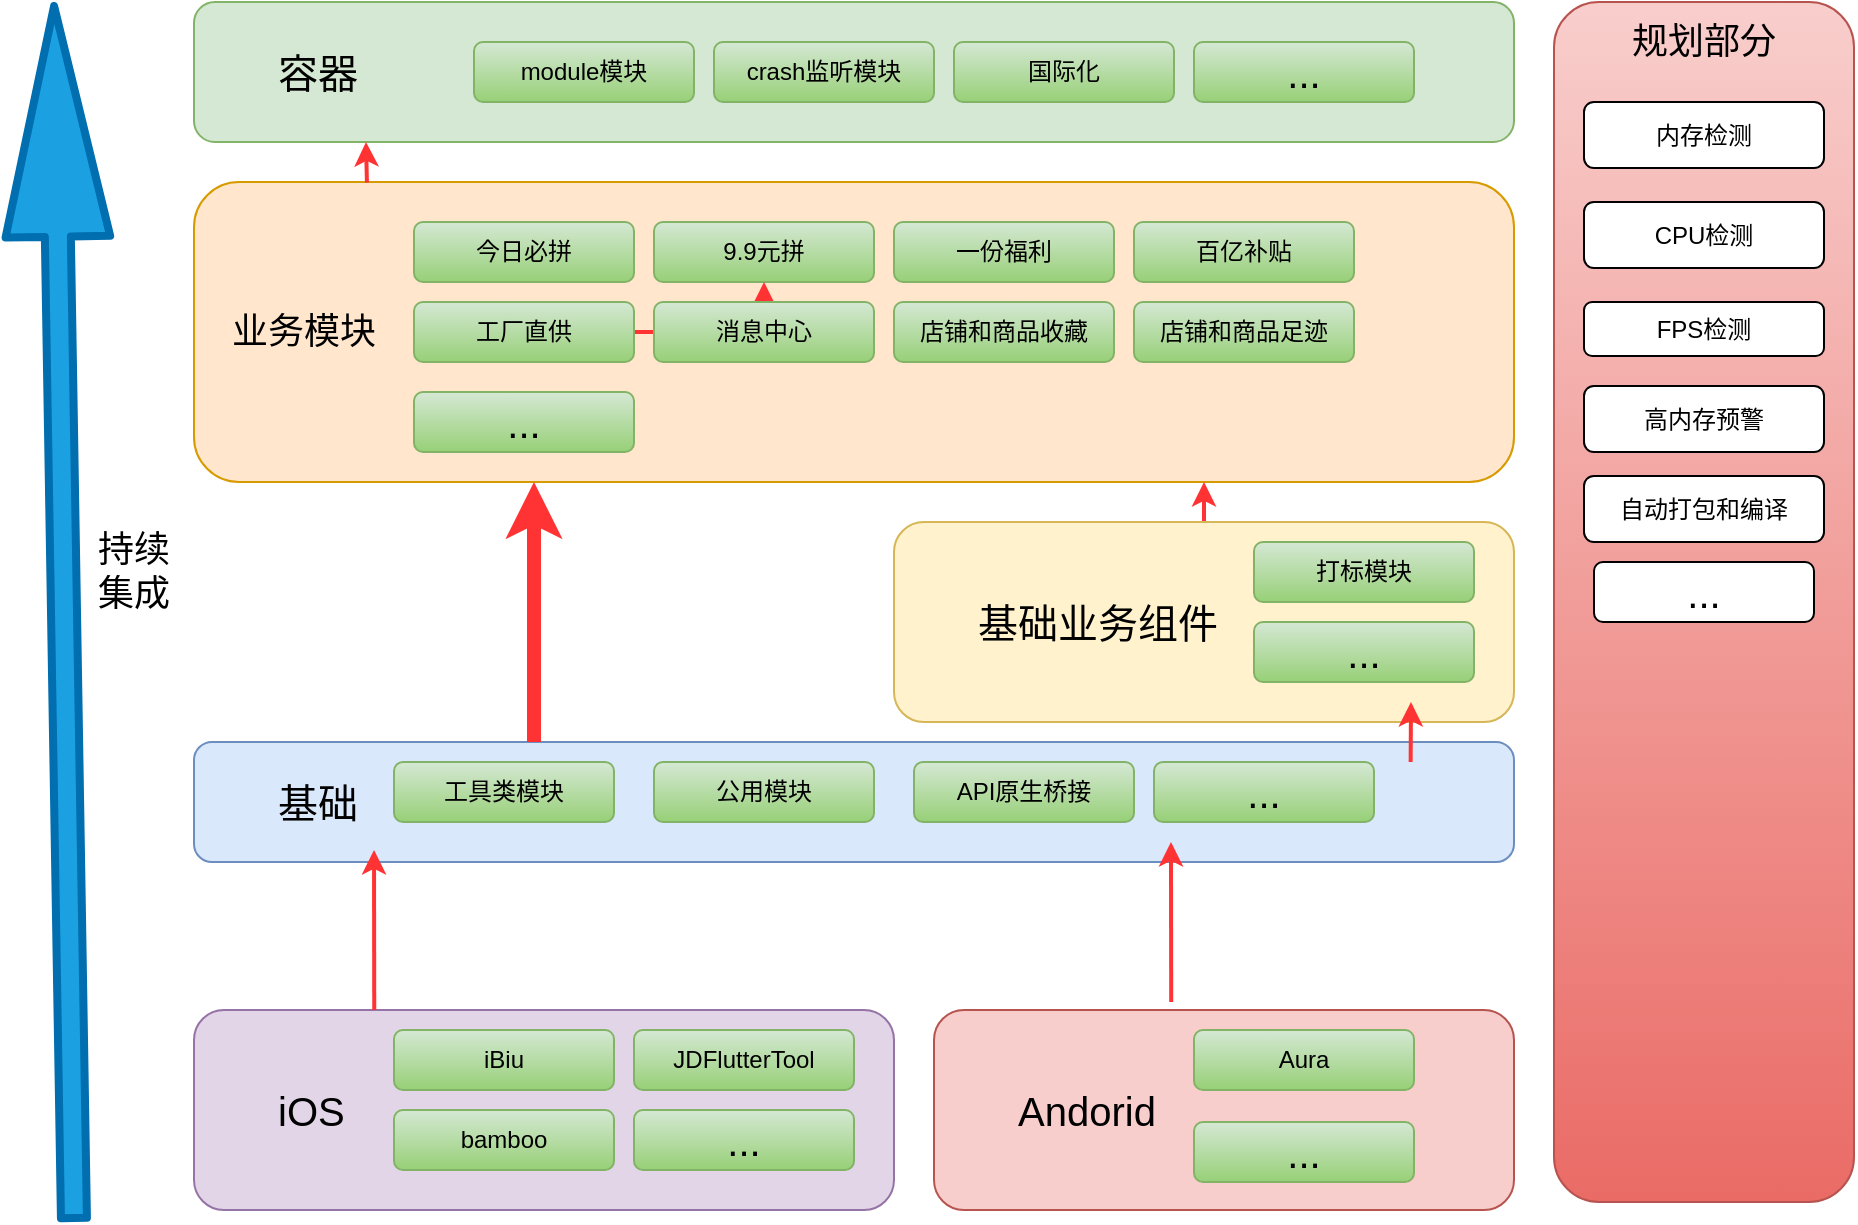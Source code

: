 <mxfile version="13.10.9" type="github">
  <diagram id="7c7wTVsJ-1AKTO58_DKk" name="Page-1">
    <mxGraphModel dx="2142" dy="1384" grid="1" gridSize="10" guides="1" tooltips="1" connect="1" arrows="1" fold="1" page="1" pageScale="1" pageWidth="827" pageHeight="1169" math="0" shadow="0">
      <root>
        <mxCell id="0" />
        <mxCell id="1" parent="0" />
        <mxCell id="_nTQD1EfkVJDelAB65c8-3" value="" style="shape=flexArrow;endArrow=classic;html=1;strokeColor=#006EAF;fillColor=#1ba1e2;strokeWidth=4;endWidth=35.294;endSize=37.118;" edge="1" parent="1">
          <mxGeometry width="50" height="50" relative="1" as="geometry">
            <mxPoint x="50" y="690" as="sourcePoint" />
            <mxPoint x="40" y="80" as="targetPoint" />
          </mxGeometry>
        </mxCell>
        <mxCell id="_nTQD1EfkVJDelAB65c8-4" value="&lt;blockquote style=&quot;margin: 0 0 0 40px ; border: none ; padding: 0px&quot;&gt;&lt;div&gt;&lt;span&gt;&lt;font style=&quot;font-size: 20px&quot;&gt;容器&lt;/font&gt;&lt;/span&gt;&lt;/div&gt;&lt;/blockquote&gt;" style="rounded=1;whiteSpace=wrap;html=1;align=left;fillColor=#d5e8d4;strokeColor=#82b366;" vertex="1" parent="1">
          <mxGeometry x="110" y="80" width="660" height="70" as="geometry" />
        </mxCell>
        <mxCell id="_nTQD1EfkVJDelAB65c8-6" value="module模块" style="rounded=1;whiteSpace=wrap;html=1;gradientColor=#97d077;fillColor=#d5e8d4;strokeColor=#82b366;" vertex="1" parent="1">
          <mxGeometry x="250" y="100" width="110" height="30" as="geometry" />
        </mxCell>
        <mxCell id="_nTQD1EfkVJDelAB65c8-7" value="crash监听模块" style="rounded=1;whiteSpace=wrap;html=1;gradientColor=#97d077;fillColor=#d5e8d4;strokeColor=#82b366;" vertex="1" parent="1">
          <mxGeometry x="370" y="100" width="110" height="30" as="geometry" />
        </mxCell>
        <mxCell id="_nTQD1EfkVJDelAB65c8-8" value="国际化" style="rounded=1;whiteSpace=wrap;html=1;gradientColor=#97d077;fillColor=#d5e8d4;strokeColor=#82b366;" vertex="1" parent="1">
          <mxGeometry x="490" y="100" width="110" height="30" as="geometry" />
        </mxCell>
        <mxCell id="_nTQD1EfkVJDelAB65c8-9" value="&lt;font style=&quot;font-size: 20px&quot;&gt;...&lt;/font&gt;" style="rounded=1;whiteSpace=wrap;html=1;gradientColor=#97d077;fillColor=#d5e8d4;strokeColor=#82b366;" vertex="1" parent="1">
          <mxGeometry x="610" y="100" width="110" height="30" as="geometry" />
        </mxCell>
        <mxCell id="_nTQD1EfkVJDelAB65c8-10" value="&lt;blockquote style=&quot;margin: 0 0 0 40px ; border: none ; padding: 0px&quot;&gt;&lt;br&gt;&lt;/blockquote&gt;" style="rounded=1;whiteSpace=wrap;html=1;align=left;fillColor=#ffe6cc;strokeColor=#d79b00;" vertex="1" parent="1">
          <mxGeometry x="110" y="170" width="660" height="150" as="geometry" />
        </mxCell>
        <mxCell id="_nTQD1EfkVJDelAB65c8-11" value="今日必拼" style="rounded=1;whiteSpace=wrap;html=1;gradientColor=#97d077;fillColor=#d5e8d4;strokeColor=#82b366;" vertex="1" parent="1">
          <mxGeometry x="220" y="190" width="110" height="30" as="geometry" />
        </mxCell>
        <mxCell id="_nTQD1EfkVJDelAB65c8-12" value="9.9元拼" style="rounded=1;whiteSpace=wrap;html=1;gradientColor=#97d077;fillColor=#d5e8d4;strokeColor=#82b366;" vertex="1" parent="1">
          <mxGeometry x="340" y="190" width="110" height="30" as="geometry" />
        </mxCell>
        <mxCell id="_nTQD1EfkVJDelAB65c8-13" value="一份福利" style="rounded=1;whiteSpace=wrap;html=1;gradientColor=#97d077;fillColor=#d5e8d4;strokeColor=#82b366;" vertex="1" parent="1">
          <mxGeometry x="460" y="190" width="110" height="30" as="geometry" />
        </mxCell>
        <mxCell id="_nTQD1EfkVJDelAB65c8-14" value="百亿补贴" style="rounded=1;whiteSpace=wrap;html=1;gradientColor=#97d077;fillColor=#d5e8d4;strokeColor=#82b366;" vertex="1" parent="1">
          <mxGeometry x="580" y="190" width="110" height="30" as="geometry" />
        </mxCell>
        <mxCell id="_nTQD1EfkVJDelAB65c8-59" value="" style="edgeStyle=orthogonalEdgeStyle;rounded=0;orthogonalLoop=1;jettySize=auto;html=1;strokeColor=#FF3333;strokeWidth=2;fontSize=1;" edge="1" parent="1" source="_nTQD1EfkVJDelAB65c8-15" target="_nTQD1EfkVJDelAB65c8-12">
          <mxGeometry relative="1" as="geometry" />
        </mxCell>
        <mxCell id="_nTQD1EfkVJDelAB65c8-15" value="工厂直供" style="rounded=1;whiteSpace=wrap;html=1;gradientColor=#97d077;fillColor=#d5e8d4;strokeColor=#82b366;" vertex="1" parent="1">
          <mxGeometry x="220" y="230" width="110" height="30" as="geometry" />
        </mxCell>
        <mxCell id="_nTQD1EfkVJDelAB65c8-16" value="消息中心" style="rounded=1;whiteSpace=wrap;html=1;gradientColor=#97d077;fillColor=#d5e8d4;strokeColor=#82b366;" vertex="1" parent="1">
          <mxGeometry x="340" y="230" width="110" height="30" as="geometry" />
        </mxCell>
        <mxCell id="_nTQD1EfkVJDelAB65c8-17" value="店铺和商品收藏" style="rounded=1;whiteSpace=wrap;html=1;gradientColor=#97d077;fillColor=#d5e8d4;strokeColor=#82b366;" vertex="1" parent="1">
          <mxGeometry x="460" y="230" width="110" height="30" as="geometry" />
        </mxCell>
        <mxCell id="_nTQD1EfkVJDelAB65c8-18" value="店铺和商品足迹" style="rounded=1;whiteSpace=wrap;html=1;gradientColor=#97d077;fillColor=#d5e8d4;strokeColor=#82b366;" vertex="1" parent="1">
          <mxGeometry x="580" y="230" width="110" height="30" as="geometry" />
        </mxCell>
        <mxCell id="_nTQD1EfkVJDelAB65c8-20" value="&lt;font style=&quot;font-size: 20px&quot;&gt;...&lt;/font&gt;" style="rounded=1;whiteSpace=wrap;html=1;gradientColor=#97d077;fillColor=#d5e8d4;strokeColor=#82b366;" vertex="1" parent="1">
          <mxGeometry x="220" y="275" width="110" height="30" as="geometry" />
        </mxCell>
        <mxCell id="_nTQD1EfkVJDelAB65c8-57" style="edgeStyle=orthogonalEdgeStyle;rounded=0;orthogonalLoop=1;jettySize=auto;html=1;strokeColor=#FF3333;strokeWidth=2;fontSize=1;" edge="1" parent="1" source="_nTQD1EfkVJDelAB65c8-22">
          <mxGeometry relative="1" as="geometry">
            <mxPoint x="615" y="320" as="targetPoint" />
          </mxGeometry>
        </mxCell>
        <mxCell id="_nTQD1EfkVJDelAB65c8-22" value="&lt;blockquote style=&quot;margin: 0 0 0 40px ; border: none ; padding: 0px&quot;&gt;&lt;div&gt;&lt;span&gt;&lt;font style=&quot;font-size: 20px&quot;&gt;基础业务组件&lt;/font&gt;&lt;/span&gt;&lt;/div&gt;&lt;/blockquote&gt;" style="rounded=1;whiteSpace=wrap;html=1;align=left;fillColor=#fff2cc;strokeColor=#d6b656;" vertex="1" parent="1">
          <mxGeometry x="460" y="340" width="310" height="100" as="geometry" />
        </mxCell>
        <mxCell id="_nTQD1EfkVJDelAB65c8-23" value="打标模块" style="rounded=1;whiteSpace=wrap;html=1;gradientColor=#97d077;fillColor=#d5e8d4;strokeColor=#82b366;" vertex="1" parent="1">
          <mxGeometry x="640" y="350" width="110" height="30" as="geometry" />
        </mxCell>
        <mxCell id="_nTQD1EfkVJDelAB65c8-24" value="&lt;font style=&quot;font-size: 20px&quot;&gt;...&lt;/font&gt;" style="rounded=1;whiteSpace=wrap;html=1;gradientColor=#97d077;fillColor=#d5e8d4;strokeColor=#82b366;" vertex="1" parent="1">
          <mxGeometry x="640" y="390" width="110" height="30" as="geometry" />
        </mxCell>
        <mxCell id="_nTQD1EfkVJDelAB65c8-25" value="&lt;blockquote style=&quot;margin: 0 0 0 40px ; border: none ; padding: 0px&quot;&gt;&lt;div&gt;&lt;span&gt;&lt;font style=&quot;font-size: 20px&quot;&gt;基础&lt;/font&gt;&lt;/span&gt;&lt;/div&gt;&lt;/blockquote&gt;" style="rounded=1;whiteSpace=wrap;html=1;align=left;fillColor=#dae8fc;strokeColor=#6c8ebf;" vertex="1" parent="1">
          <mxGeometry x="110" y="450" width="660" height="60" as="geometry" />
        </mxCell>
        <mxCell id="_nTQD1EfkVJDelAB65c8-26" value="工具类模块" style="rounded=1;whiteSpace=wrap;html=1;gradientColor=#97d077;fillColor=#d5e8d4;strokeColor=#82b366;" vertex="1" parent="1">
          <mxGeometry x="210" y="460" width="110" height="30" as="geometry" />
        </mxCell>
        <mxCell id="_nTQD1EfkVJDelAB65c8-27" value="公用模块" style="rounded=1;whiteSpace=wrap;html=1;gradientColor=#97d077;fillColor=#d5e8d4;strokeColor=#82b366;" vertex="1" parent="1">
          <mxGeometry x="340" y="460" width="110" height="30" as="geometry" />
        </mxCell>
        <mxCell id="_nTQD1EfkVJDelAB65c8-28" value="API原生桥接" style="rounded=1;whiteSpace=wrap;html=1;gradientColor=#97d077;fillColor=#d5e8d4;strokeColor=#82b366;" vertex="1" parent="1">
          <mxGeometry x="470" y="460" width="110" height="30" as="geometry" />
        </mxCell>
        <mxCell id="_nTQD1EfkVJDelAB65c8-29" value="&lt;font style=&quot;font-size: 20px&quot;&gt;...&lt;/font&gt;" style="rounded=1;whiteSpace=wrap;html=1;gradientColor=#97d077;fillColor=#d5e8d4;strokeColor=#82b366;" vertex="1" parent="1">
          <mxGeometry x="590" y="460" width="110" height="30" as="geometry" />
        </mxCell>
        <mxCell id="_nTQD1EfkVJDelAB65c8-30" value="&lt;blockquote style=&quot;margin: 0 0 0 40px ; border: none ; padding: 0px&quot;&gt;&lt;span style=&quot;font-size: 20px&quot;&gt;iOS&lt;/span&gt;&lt;/blockquote&gt;" style="rounded=1;whiteSpace=wrap;html=1;align=left;fillColor=#e1d5e7;strokeColor=#9673a6;" vertex="1" parent="1">
          <mxGeometry x="110" y="584" width="350" height="100" as="geometry" />
        </mxCell>
        <mxCell id="_nTQD1EfkVJDelAB65c8-32" value="&lt;blockquote style=&quot;margin: 0 0 0 40px ; border: none ; padding: 0px&quot;&gt;&lt;span style=&quot;font-size: 20px&quot;&gt;Andorid&lt;/span&gt;&lt;/blockquote&gt;" style="rounded=1;whiteSpace=wrap;html=1;align=left;fillColor=#f8cecc;strokeColor=#b85450;" vertex="1" parent="1">
          <mxGeometry x="480" y="584" width="290" height="100" as="geometry" />
        </mxCell>
        <mxCell id="_nTQD1EfkVJDelAB65c8-33" value="iBiu" style="rounded=1;whiteSpace=wrap;html=1;gradientColor=#97d077;fillColor=#d5e8d4;strokeColor=#82b366;" vertex="1" parent="1">
          <mxGeometry x="210" y="594" width="110" height="30" as="geometry" />
        </mxCell>
        <mxCell id="_nTQD1EfkVJDelAB65c8-34" value="JDFlutterTool" style="rounded=1;whiteSpace=wrap;html=1;gradientColor=#97d077;fillColor=#d5e8d4;strokeColor=#82b366;" vertex="1" parent="1">
          <mxGeometry x="330" y="594" width="110" height="30" as="geometry" />
        </mxCell>
        <mxCell id="_nTQD1EfkVJDelAB65c8-37" value="Aura" style="rounded=1;whiteSpace=wrap;html=1;gradientColor=#97d077;fillColor=#d5e8d4;strokeColor=#82b366;" vertex="1" parent="1">
          <mxGeometry x="610" y="594" width="110" height="30" as="geometry" />
        </mxCell>
        <mxCell id="_nTQD1EfkVJDelAB65c8-38" value="&lt;font style=&quot;font-size: 20px&quot;&gt;...&lt;/font&gt;" style="rounded=1;whiteSpace=wrap;html=1;gradientColor=#97d077;fillColor=#d5e8d4;strokeColor=#82b366;" vertex="1" parent="1">
          <mxGeometry x="330" y="634" width="110" height="30" as="geometry" />
        </mxCell>
        <mxCell id="_nTQD1EfkVJDelAB65c8-39" value="bamboo" style="rounded=1;whiteSpace=wrap;html=1;gradientColor=#97d077;fillColor=#d5e8d4;strokeColor=#82b366;" vertex="1" parent="1">
          <mxGeometry x="210" y="634" width="110" height="30" as="geometry" />
        </mxCell>
        <mxCell id="_nTQD1EfkVJDelAB65c8-41" value="&lt;font style=&quot;font-size: 20px&quot;&gt;...&lt;/font&gt;" style="rounded=1;whiteSpace=wrap;html=1;gradientColor=#97d077;fillColor=#d5e8d4;strokeColor=#82b366;" vertex="1" parent="1">
          <mxGeometry x="610" y="640" width="110" height="30" as="geometry" />
        </mxCell>
        <mxCell id="_nTQD1EfkVJDelAB65c8-43" value="" style="rounded=1;whiteSpace=wrap;html=1;fillColor=#f8cecc;strokeColor=#b85450;gradientColor=#ea6b66;" vertex="1" parent="1">
          <mxGeometry x="790" y="80" width="150" height="600" as="geometry" />
        </mxCell>
        <mxCell id="_nTQD1EfkVJDelAB65c8-44" value="内存检测" style="rounded=1;whiteSpace=wrap;html=1;" vertex="1" parent="1">
          <mxGeometry x="805" y="130" width="120" height="33" as="geometry" />
        </mxCell>
        <mxCell id="_nTQD1EfkVJDelAB65c8-45" value="CPU检测" style="rounded=1;whiteSpace=wrap;html=1;" vertex="1" parent="1">
          <mxGeometry x="805" y="180" width="120" height="33" as="geometry" />
        </mxCell>
        <mxCell id="_nTQD1EfkVJDelAB65c8-46" value="FPS检测" style="rounded=1;whiteSpace=wrap;html=1;" vertex="1" parent="1">
          <mxGeometry x="805" y="230" width="120" height="27" as="geometry" />
        </mxCell>
        <mxCell id="_nTQD1EfkVJDelAB65c8-47" value="高内存预警" style="rounded=1;whiteSpace=wrap;html=1;" vertex="1" parent="1">
          <mxGeometry x="805" y="272" width="120" height="33" as="geometry" />
        </mxCell>
        <mxCell id="_nTQD1EfkVJDelAB65c8-48" style="edgeStyle=orthogonalEdgeStyle;rounded=0;orthogonalLoop=1;jettySize=auto;html=1;exitX=0.5;exitY=1;exitDx=0;exitDy=0;strokeColor=#FF3333;strokeWidth=11;" edge="1" parent="1" source="_nTQD1EfkVJDelAB65c8-47" target="_nTQD1EfkVJDelAB65c8-47">
          <mxGeometry relative="1" as="geometry" />
        </mxCell>
        <mxCell id="_nTQD1EfkVJDelAB65c8-49" value="自动打包和编译" style="rounded=1;whiteSpace=wrap;html=1;" vertex="1" parent="1">
          <mxGeometry x="805" y="317" width="120" height="33" as="geometry" />
        </mxCell>
        <mxCell id="_nTQD1EfkVJDelAB65c8-52" value="规划部分" style="text;html=1;strokeColor=none;fillColor=none;align=center;verticalAlign=middle;whiteSpace=wrap;rounded=0;fontSize=18;" vertex="1" parent="1">
          <mxGeometry x="820" y="90" width="90" height="20" as="geometry" />
        </mxCell>
        <mxCell id="_nTQD1EfkVJDelAB65c8-55" value="" style="endArrow=classic;html=1;strokeColor=#FF3333;strokeWidth=7;fontSize=1;" edge="1" parent="1">
          <mxGeometry width="50" height="50" relative="1" as="geometry">
            <mxPoint x="280" y="450" as="sourcePoint" />
            <mxPoint x="280" y="320" as="targetPoint" />
          </mxGeometry>
        </mxCell>
        <mxCell id="_nTQD1EfkVJDelAB65c8-58" value="" style="endArrow=classic;html=1;strokeColor=#FF3333;strokeWidth=2;fontSize=1;exitX=0.131;exitY=0.002;exitDx=0;exitDy=0;exitPerimeter=0;" edge="1" parent="1" source="_nTQD1EfkVJDelAB65c8-10">
          <mxGeometry width="50" height="50" relative="1" as="geometry">
            <mxPoint x="290" y="460" as="sourcePoint" />
            <mxPoint x="196" y="150" as="targetPoint" />
          </mxGeometry>
        </mxCell>
        <mxCell id="_nTQD1EfkVJDelAB65c8-61" value="业务模块" style="text;html=1;strokeColor=none;fillColor=none;align=center;verticalAlign=middle;whiteSpace=wrap;rounded=0;fontSize=18;" vertex="1" parent="1">
          <mxGeometry x="120" y="235" width="90" height="20" as="geometry" />
        </mxCell>
        <mxCell id="_nTQD1EfkVJDelAB65c8-63" value="" style="endArrow=classic;html=1;strokeColor=#FF3333;strokeWidth=2;fontSize=1;exitX=0.409;exitY=-0.04;exitDx=0;exitDy=0;exitPerimeter=0;" edge="1" parent="1" source="_nTQD1EfkVJDelAB65c8-32">
          <mxGeometry width="50" height="50" relative="1" as="geometry">
            <mxPoint x="598.33" y="530" as="sourcePoint" />
            <mxPoint x="598.48" y="500" as="targetPoint" />
            <Array as="points" />
          </mxGeometry>
        </mxCell>
        <mxCell id="_nTQD1EfkVJDelAB65c8-64" value="" style="endArrow=classic;html=1;strokeColor=#FF3333;strokeWidth=2;fontSize=1;exitX=0.171;exitY=0;exitDx=0;exitDy=0;exitPerimeter=0;" edge="1" parent="1">
          <mxGeometry width="50" height="50" relative="1" as="geometry">
            <mxPoint x="718.33" y="460" as="sourcePoint" />
            <mxPoint x="718.48" y="430" as="targetPoint" />
            <Array as="points">
              <mxPoint x="718.48" y="430" />
            </Array>
          </mxGeometry>
        </mxCell>
        <mxCell id="_nTQD1EfkVJDelAB65c8-66" value="持续集成" style="text;html=1;strokeColor=none;fillColor=none;align=center;verticalAlign=middle;whiteSpace=wrap;rounded=0;fontSize=18;" vertex="1" parent="1">
          <mxGeometry x="60" y="355" width="40" height="20" as="geometry" />
        </mxCell>
        <mxCell id="_nTQD1EfkVJDelAB65c8-71" value="&lt;font style=&quot;font-size: 20px&quot;&gt;...&lt;/font&gt;" style="rounded=1;whiteSpace=wrap;html=1;" vertex="1" parent="1">
          <mxGeometry x="810" y="360" width="110" height="30" as="geometry" />
        </mxCell>
        <mxCell id="_nTQD1EfkVJDelAB65c8-79" value="" style="endArrow=classic;html=1;strokeColor=#FF3333;strokeWidth=2;fontSize=1;exitX=0.409;exitY=-0.04;exitDx=0;exitDy=0;exitPerimeter=0;" edge="1" parent="1">
          <mxGeometry width="50" height="50" relative="1" as="geometry">
            <mxPoint x="200.13" y="584" as="sourcePoint" />
            <mxPoint x="200.0" y="504" as="targetPoint" />
            <Array as="points" />
          </mxGeometry>
        </mxCell>
      </root>
    </mxGraphModel>
  </diagram>
</mxfile>
